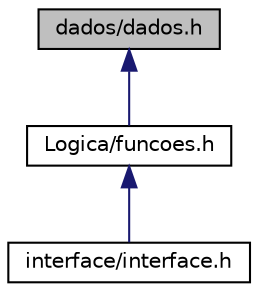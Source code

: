 digraph "dados/dados.h"
{
  edge [fontname="Helvetica",fontsize="10",labelfontname="Helvetica",labelfontsize="10"];
  node [fontname="Helvetica",fontsize="10",shape=record];
  Node4 [label="dados/dados.h",height=0.2,width=0.4,color="black", fillcolor="grey75", style="filled", fontcolor="black"];
  Node4 -> Node5 [dir="back",color="midnightblue",fontsize="10",style="solid"];
  Node5 [label="Logica/funcoes.h",height=0.2,width=0.4,color="black", fillcolor="white", style="filled",URL="$funcoes_8h.html"];
  Node5 -> Node6 [dir="back",color="midnightblue",fontsize="10",style="solid"];
  Node6 [label="interface/interface.h",height=0.2,width=0.4,color="black", fillcolor="white", style="filled",URL="$interface_8h.html"];
}
